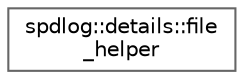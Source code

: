 digraph "类继承关系图"
{
 // LATEX_PDF_SIZE
  bgcolor="transparent";
  edge [fontname=Helvetica,fontsize=10,labelfontname=Helvetica,labelfontsize=10];
  node [fontname=Helvetica,fontsize=10,shape=box,height=0.2,width=0.4];
  rankdir="LR";
  Node0 [id="Node000000",label="spdlog::details::file\l_helper",height=0.2,width=0.4,color="grey40", fillcolor="white", style="filled",URL="$classspdlog_1_1details_1_1file__helper.html",tooltip=" "];
}
